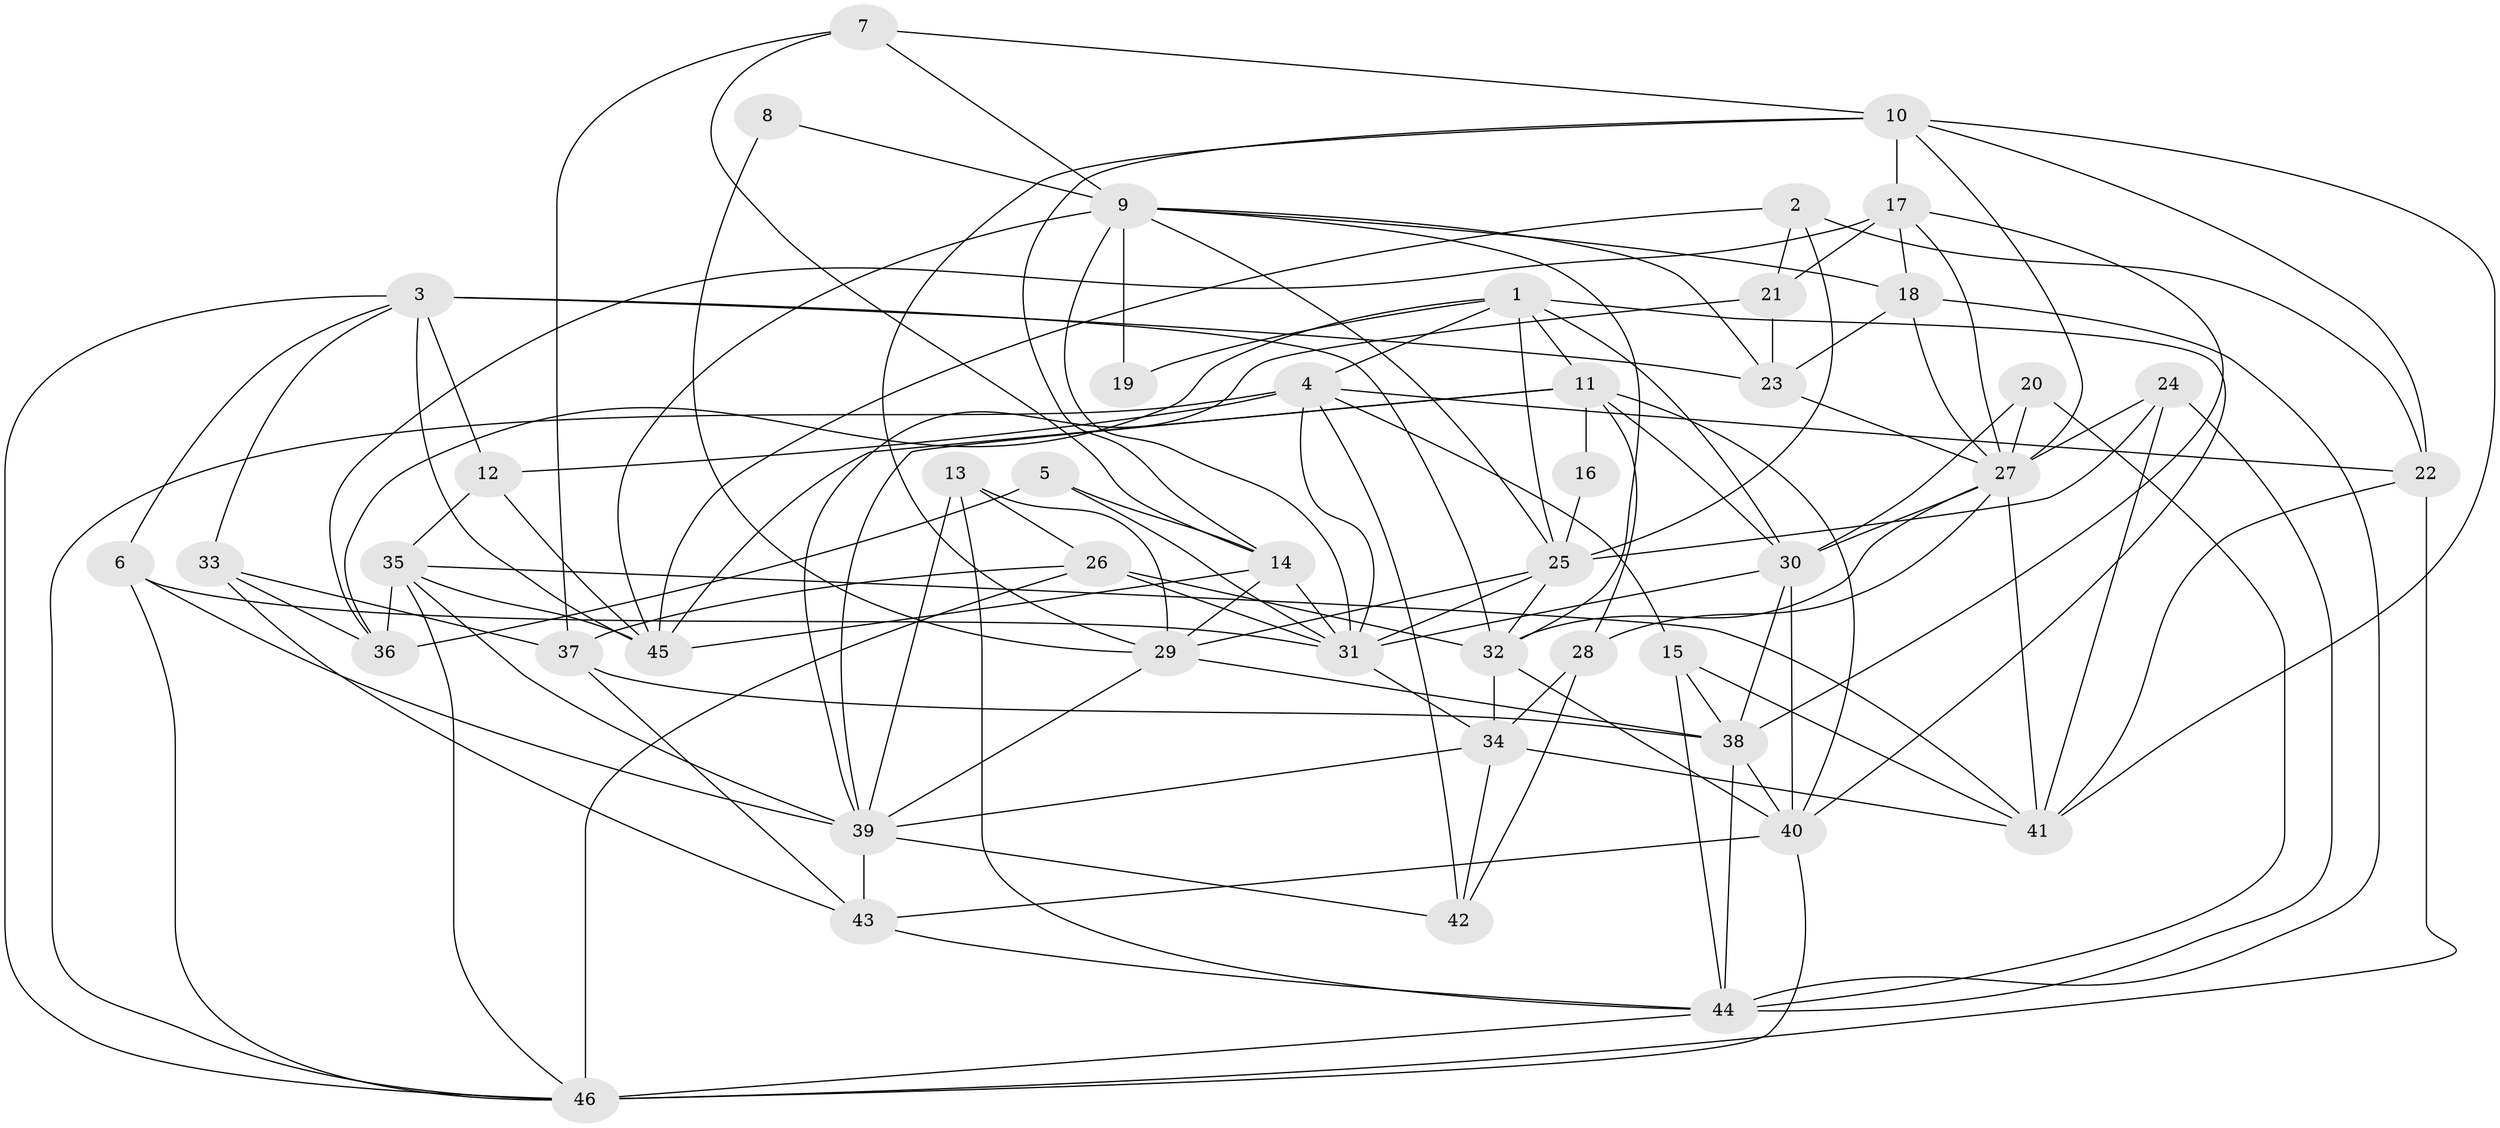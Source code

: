 // original degree distribution, {2: 0.13043478260869565, 3: 0.2826086956521739, 6: 0.11956521739130435, 5: 0.20652173913043478, 4: 0.22826086956521738, 7: 0.03260869565217391}
// Generated by graph-tools (version 1.1) at 2025/50/03/09/25 03:50:06]
// undirected, 46 vertices, 130 edges
graph export_dot {
graph [start="1"]
  node [color=gray90,style=filled];
  1;
  2;
  3;
  4;
  5;
  6;
  7;
  8;
  9;
  10;
  11;
  12;
  13;
  14;
  15;
  16;
  17;
  18;
  19;
  20;
  21;
  22;
  23;
  24;
  25;
  26;
  27;
  28;
  29;
  30;
  31;
  32;
  33;
  34;
  35;
  36;
  37;
  38;
  39;
  40;
  41;
  42;
  43;
  44;
  45;
  46;
  1 -- 4 [weight=1.0];
  1 -- 11 [weight=1.0];
  1 -- 19 [weight=1.0];
  1 -- 25 [weight=1.0];
  1 -- 30 [weight=1.0];
  1 -- 36 [weight=1.0];
  1 -- 40 [weight=1.0];
  2 -- 21 [weight=1.0];
  2 -- 22 [weight=1.0];
  2 -- 25 [weight=1.0];
  2 -- 45 [weight=1.0];
  3 -- 6 [weight=1.0];
  3 -- 12 [weight=1.0];
  3 -- 23 [weight=1.0];
  3 -- 32 [weight=1.0];
  3 -- 33 [weight=1.0];
  3 -- 45 [weight=1.0];
  3 -- 46 [weight=1.0];
  4 -- 12 [weight=1.0];
  4 -- 15 [weight=1.0];
  4 -- 22 [weight=1.0];
  4 -- 31 [weight=1.0];
  4 -- 42 [weight=1.0];
  4 -- 46 [weight=1.0];
  5 -- 14 [weight=1.0];
  5 -- 31 [weight=1.0];
  5 -- 36 [weight=1.0];
  6 -- 31 [weight=1.0];
  6 -- 39 [weight=1.0];
  6 -- 46 [weight=1.0];
  7 -- 9 [weight=1.0];
  7 -- 10 [weight=1.0];
  7 -- 14 [weight=1.0];
  7 -- 37 [weight=1.0];
  8 -- 9 [weight=1.0];
  8 -- 29 [weight=1.0];
  9 -- 18 [weight=1.0];
  9 -- 19 [weight=1.0];
  9 -- 23 [weight=1.0];
  9 -- 25 [weight=1.0];
  9 -- 31 [weight=1.0];
  9 -- 32 [weight=1.0];
  9 -- 45 [weight=1.0];
  10 -- 14 [weight=1.0];
  10 -- 17 [weight=1.0];
  10 -- 22 [weight=1.0];
  10 -- 27 [weight=1.0];
  10 -- 29 [weight=1.0];
  10 -- 41 [weight=1.0];
  11 -- 16 [weight=1.0];
  11 -- 28 [weight=1.0];
  11 -- 30 [weight=1.0];
  11 -- 39 [weight=1.0];
  11 -- 40 [weight=1.0];
  11 -- 45 [weight=1.0];
  12 -- 35 [weight=1.0];
  12 -- 45 [weight=1.0];
  13 -- 26 [weight=1.0];
  13 -- 29 [weight=1.0];
  13 -- 39 [weight=1.0];
  13 -- 44 [weight=1.0];
  14 -- 29 [weight=1.0];
  14 -- 31 [weight=1.0];
  14 -- 45 [weight=1.0];
  15 -- 38 [weight=1.0];
  15 -- 41 [weight=1.0];
  15 -- 44 [weight=2.0];
  16 -- 25 [weight=1.0];
  17 -- 18 [weight=1.0];
  17 -- 21 [weight=1.0];
  17 -- 27 [weight=1.0];
  17 -- 36 [weight=2.0];
  17 -- 38 [weight=1.0];
  18 -- 23 [weight=1.0];
  18 -- 27 [weight=1.0];
  18 -- 44 [weight=2.0];
  20 -- 27 [weight=1.0];
  20 -- 30 [weight=1.0];
  20 -- 44 [weight=1.0];
  21 -- 23 [weight=1.0];
  21 -- 39 [weight=1.0];
  22 -- 41 [weight=1.0];
  22 -- 46 [weight=1.0];
  23 -- 27 [weight=1.0];
  24 -- 25 [weight=1.0];
  24 -- 27 [weight=1.0];
  24 -- 41 [weight=1.0];
  24 -- 44 [weight=2.0];
  25 -- 29 [weight=1.0];
  25 -- 31 [weight=1.0];
  25 -- 32 [weight=1.0];
  26 -- 31 [weight=1.0];
  26 -- 32 [weight=1.0];
  26 -- 37 [weight=1.0];
  26 -- 46 [weight=2.0];
  27 -- 28 [weight=1.0];
  27 -- 30 [weight=1.0];
  27 -- 32 [weight=1.0];
  27 -- 41 [weight=1.0];
  28 -- 34 [weight=1.0];
  28 -- 42 [weight=1.0];
  29 -- 38 [weight=1.0];
  29 -- 39 [weight=1.0];
  30 -- 31 [weight=1.0];
  30 -- 38 [weight=1.0];
  30 -- 40 [weight=1.0];
  31 -- 34 [weight=1.0];
  32 -- 34 [weight=1.0];
  32 -- 40 [weight=1.0];
  33 -- 36 [weight=1.0];
  33 -- 37 [weight=1.0];
  33 -- 43 [weight=1.0];
  34 -- 39 [weight=1.0];
  34 -- 41 [weight=1.0];
  34 -- 42 [weight=1.0];
  35 -- 36 [weight=1.0];
  35 -- 39 [weight=1.0];
  35 -- 41 [weight=1.0];
  35 -- 45 [weight=1.0];
  35 -- 46 [weight=1.0];
  37 -- 38 [weight=1.0];
  37 -- 43 [weight=1.0];
  38 -- 40 [weight=1.0];
  38 -- 44 [weight=1.0];
  39 -- 42 [weight=1.0];
  39 -- 43 [weight=1.0];
  40 -- 43 [weight=1.0];
  40 -- 46 [weight=1.0];
  43 -- 44 [weight=1.0];
  44 -- 46 [weight=1.0];
}
